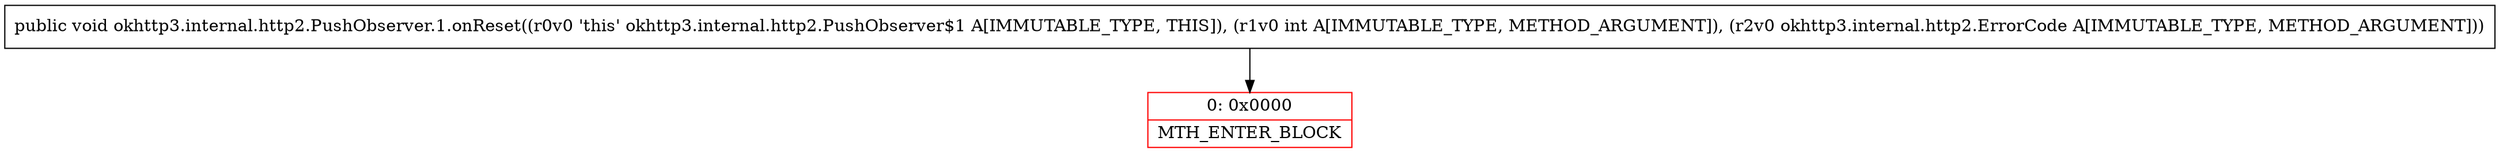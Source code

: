 digraph "CFG forokhttp3.internal.http2.PushObserver.1.onReset(ILokhttp3\/internal\/http2\/ErrorCode;)V" {
subgraph cluster_Region_1249759185 {
label = "R(0)";
node [shape=record,color=blue];
}
Node_0 [shape=record,color=red,label="{0\:\ 0x0000|MTH_ENTER_BLOCK\l}"];
MethodNode[shape=record,label="{public void okhttp3.internal.http2.PushObserver.1.onReset((r0v0 'this' okhttp3.internal.http2.PushObserver$1 A[IMMUTABLE_TYPE, THIS]), (r1v0 int A[IMMUTABLE_TYPE, METHOD_ARGUMENT]), (r2v0 okhttp3.internal.http2.ErrorCode A[IMMUTABLE_TYPE, METHOD_ARGUMENT])) }"];
MethodNode -> Node_0;
}

